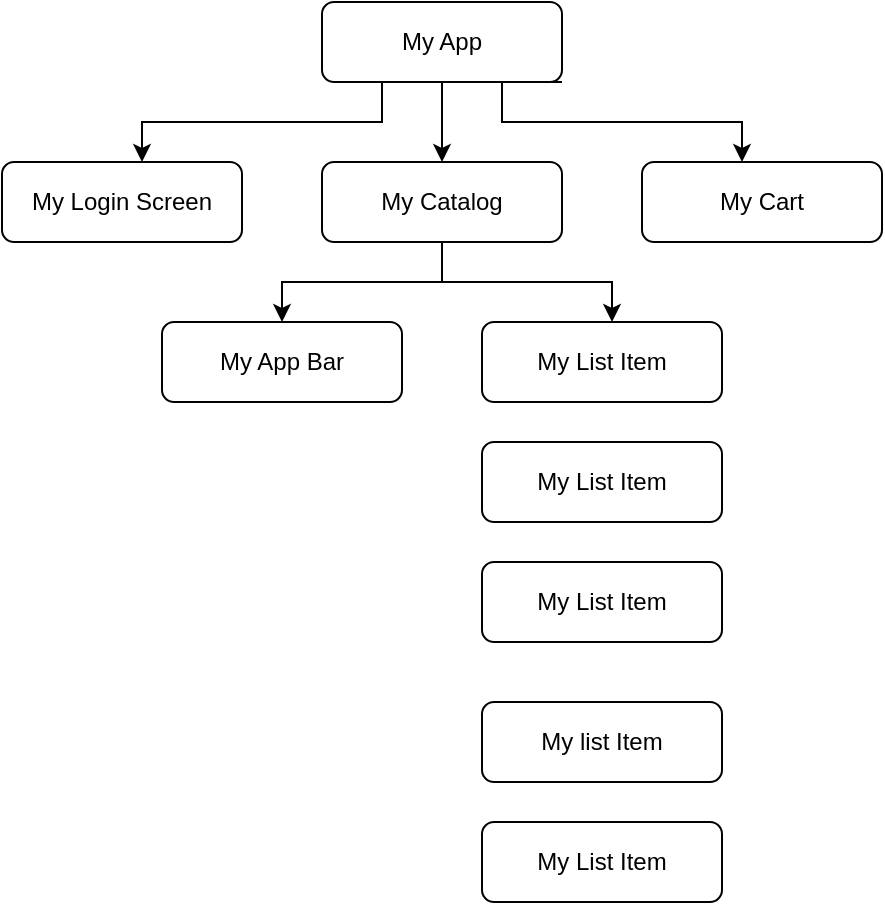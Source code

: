 <mxfile version="12.8.2" type="github">
  <diagram id="kLK64KmaPlqT34WZL2R0" name="Page-1">
    <mxGraphModel dx="684" dy="892" grid="1" gridSize="10" guides="1" tooltips="1" connect="1" arrows="1" fold="1" page="1" pageScale="1" pageWidth="850" pageHeight="1100" math="0" shadow="0">
      <root>
        <mxCell id="0" />
        <mxCell id="1" parent="0" />
        <mxCell id="sz2bEALduLYrKWiKKfTO-43" value="" style="edgeStyle=orthogonalEdgeStyle;rounded=0;orthogonalLoop=1;jettySize=auto;html=1;entryX=0.5;entryY=0;entryDx=0;entryDy=0;" parent="1" source="sz2bEALduLYrKWiKKfTO-3" target="sz2bEALduLYrKWiKKfTO-46" edge="1">
          <mxGeometry relative="1" as="geometry">
            <mxPoint x="420" y="110" as="targetPoint" />
            <Array as="points" />
          </mxGeometry>
        </mxCell>
        <mxCell id="sz2bEALduLYrKWiKKfTO-3" value="My App" style="rounded=1;whiteSpace=wrap;html=1;" parent="1" vertex="1">
          <mxGeometry x="360" y="40" width="120" height="40" as="geometry" />
        </mxCell>
        <mxCell id="sz2bEALduLYrKWiKKfTO-25" value="" style="edgeStyle=orthogonalEdgeStyle;rounded=0;orthogonalLoop=1;jettySize=auto;html=1;" parent="1" target="sz2bEALduLYrKWiKKfTO-24" edge="1">
          <mxGeometry relative="1" as="geometry">
            <mxPoint x="420" y="160" as="sourcePoint" />
            <Array as="points">
              <mxPoint x="420" y="180" />
              <mxPoint x="340" y="180" />
            </Array>
          </mxGeometry>
        </mxCell>
        <mxCell id="sz2bEALduLYrKWiKKfTO-24" value="My App Bar" style="rounded=1;whiteSpace=wrap;html=1;" parent="1" vertex="1">
          <mxGeometry x="280" y="200" width="120" height="40" as="geometry" />
        </mxCell>
        <mxCell id="sz2bEALduLYrKWiKKfTO-4" value="My Cart" style="rounded=1;whiteSpace=wrap;html=1;" parent="1" vertex="1">
          <mxGeometry x="520" y="120" width="120" height="40" as="geometry" />
        </mxCell>
        <mxCell id="sz2bEALduLYrKWiKKfTO-5" value="My List Item" style="rounded=1;whiteSpace=wrap;html=1;" parent="1" vertex="1">
          <mxGeometry x="440" y="320" width="120" height="40" as="geometry" />
        </mxCell>
        <mxCell id="sz2bEALduLYrKWiKKfTO-13" value="My List Item" style="rounded=1;whiteSpace=wrap;html=1;" parent="1" vertex="1">
          <mxGeometry x="440" y="200" width="120" height="40" as="geometry" />
        </mxCell>
        <mxCell id="sz2bEALduLYrKWiKKfTO-10" value="&lt;span style=&quot;white-space: normal&quot;&gt;My List Item&lt;/span&gt;" style="rounded=1;whiteSpace=wrap;html=1;" parent="1" vertex="1">
          <mxGeometry x="440" y="260" width="120" height="40" as="geometry" />
        </mxCell>
        <mxCell id="sz2bEALduLYrKWiKKfTO-6" value="My Login Screen" style="rounded=1;whiteSpace=wrap;html=1;" parent="1" vertex="1">
          <mxGeometry x="200" y="120" width="120" height="40" as="geometry" />
        </mxCell>
        <mxCell id="sz2bEALduLYrKWiKKfTO-8" value="My List Item" style="rounded=1;whiteSpace=wrap;html=1;" parent="1" vertex="1">
          <mxGeometry x="440" y="450" width="120" height="40" as="geometry" />
        </mxCell>
        <mxCell id="sz2bEALduLYrKWiKKfTO-17" value="My list Item" style="rounded=1;whiteSpace=wrap;html=1;" parent="1" vertex="1">
          <mxGeometry x="440" y="390" width="120" height="40" as="geometry" />
        </mxCell>
        <mxCell id="sz2bEALduLYrKWiKKfTO-21" style="edgeStyle=orthogonalEdgeStyle;rounded=0;orthogonalLoop=1;jettySize=auto;html=1;exitX=0.5;exitY=1;exitDx=0;exitDy=0;" parent="1" source="sz2bEALduLYrKWiKKfTO-13" target="sz2bEALduLYrKWiKKfTO-13" edge="1">
          <mxGeometry relative="1" as="geometry" />
        </mxCell>
        <mxCell id="sz2bEALduLYrKWiKKfTO-46" value="My Catalog" style="rounded=1;whiteSpace=wrap;html=1;" parent="1" vertex="1">
          <mxGeometry x="360" y="120" width="120" height="40" as="geometry" />
        </mxCell>
        <mxCell id="sz2bEALduLYrKWiKKfTO-47" style="edgeStyle=orthogonalEdgeStyle;rounded=0;orthogonalLoop=1;jettySize=auto;html=1;exitX=0.5;exitY=1;exitDx=0;exitDy=0;" parent="1" source="sz2bEALduLYrKWiKKfTO-46" target="sz2bEALduLYrKWiKKfTO-46" edge="1">
          <mxGeometry relative="1" as="geometry" />
        </mxCell>
        <mxCell id="sz2bEALduLYrKWiKKfTO-50" value="" style="edgeStyle=orthogonalEdgeStyle;rounded=0;orthogonalLoop=1;jettySize=auto;html=1;" parent="1" edge="1">
          <mxGeometry relative="1" as="geometry">
            <mxPoint x="425" y="160" as="sourcePoint" />
            <mxPoint x="505" y="200" as="targetPoint" />
            <Array as="points">
              <mxPoint x="420" y="160" />
              <mxPoint x="420" y="180" />
              <mxPoint x="505" y="180" />
            </Array>
          </mxGeometry>
        </mxCell>
        <mxCell id="sz2bEALduLYrKWiKKfTO-51" value="" style="edgeStyle=orthogonalEdgeStyle;rounded=0;orthogonalLoop=1;jettySize=auto;html=1;" parent="1" edge="1">
          <mxGeometry relative="1" as="geometry">
            <mxPoint x="410" y="80" as="sourcePoint" />
            <mxPoint x="270" y="120" as="targetPoint" />
            <Array as="points">
              <mxPoint x="390" y="80" />
              <mxPoint x="390" y="100" />
              <mxPoint x="270" y="100" />
            </Array>
          </mxGeometry>
        </mxCell>
        <mxCell id="sz2bEALduLYrKWiKKfTO-52" value="" style="edgeStyle=orthogonalEdgeStyle;rounded=0;orthogonalLoop=1;jettySize=auto;html=1;" parent="1" edge="1">
          <mxGeometry relative="1" as="geometry">
            <mxPoint x="480" y="80" as="sourcePoint" />
            <mxPoint x="570" y="120" as="targetPoint" />
            <Array as="points">
              <mxPoint x="450" y="80" />
              <mxPoint x="450" y="100" />
              <mxPoint x="570" y="100" />
              <mxPoint x="570" y="120" />
            </Array>
          </mxGeometry>
        </mxCell>
      </root>
    </mxGraphModel>
  </diagram>
</mxfile>
